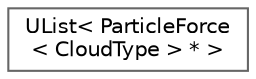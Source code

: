 digraph "Graphical Class Hierarchy"
{
 // LATEX_PDF_SIZE
  bgcolor="transparent";
  edge [fontname=Helvetica,fontsize=10,labelfontname=Helvetica,labelfontsize=10];
  node [fontname=Helvetica,fontsize=10,shape=box,height=0.2,width=0.4];
  rankdir="LR";
  Node0 [id="Node000000",label="UList\< ParticleForce\l\< CloudType \> * \>",height=0.2,width=0.4,color="grey40", fillcolor="white", style="filled",URL="$classFoam_1_1UList.html",tooltip=" "];
}
